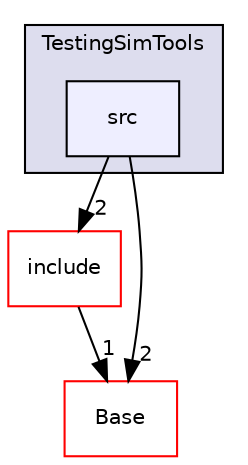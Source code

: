 digraph "/home/travis/build/AliceO2Group/AliceO2/Detectors/MUON/MID/TestingSimTools/src" {
  bgcolor=transparent;
  compound=true
  node [ fontsize="10", fontname="Helvetica"];
  edge [ labelfontsize="10", labelfontname="Helvetica"];
  subgraph clusterdir_3ffb816f6d71c6665c34f0fe3ab9978a {
    graph [ bgcolor="#ddddee", pencolor="black", label="TestingSimTools" fontname="Helvetica", fontsize="10", URL="dir_3ffb816f6d71c6665c34f0fe3ab9978a.html"]
  dir_6427f5ae83a9b7f879efa691dd02901f [shape=box, label="src", style="filled", fillcolor="#eeeeff", pencolor="black", URL="dir_6427f5ae83a9b7f879efa691dd02901f.html"];
  }
  dir_9bff2f830f7118840bde6e50de17d9b8 [shape=box label="include" color="red" URL="dir_9bff2f830f7118840bde6e50de17d9b8.html"];
  dir_b5547b1068d53f0f904ee5a2a84992af [shape=box label="Base" color="red" URL="dir_b5547b1068d53f0f904ee5a2a84992af.html"];
  dir_9bff2f830f7118840bde6e50de17d9b8->dir_b5547b1068d53f0f904ee5a2a84992af [headlabel="1", labeldistance=1.5 headhref="dir_000559_000545.html"];
  dir_6427f5ae83a9b7f879efa691dd02901f->dir_9bff2f830f7118840bde6e50de17d9b8 [headlabel="2", labeldistance=1.5 headhref="dir_000561_000559.html"];
  dir_6427f5ae83a9b7f879efa691dd02901f->dir_b5547b1068d53f0f904ee5a2a84992af [headlabel="2", labeldistance=1.5 headhref="dir_000561_000545.html"];
}
